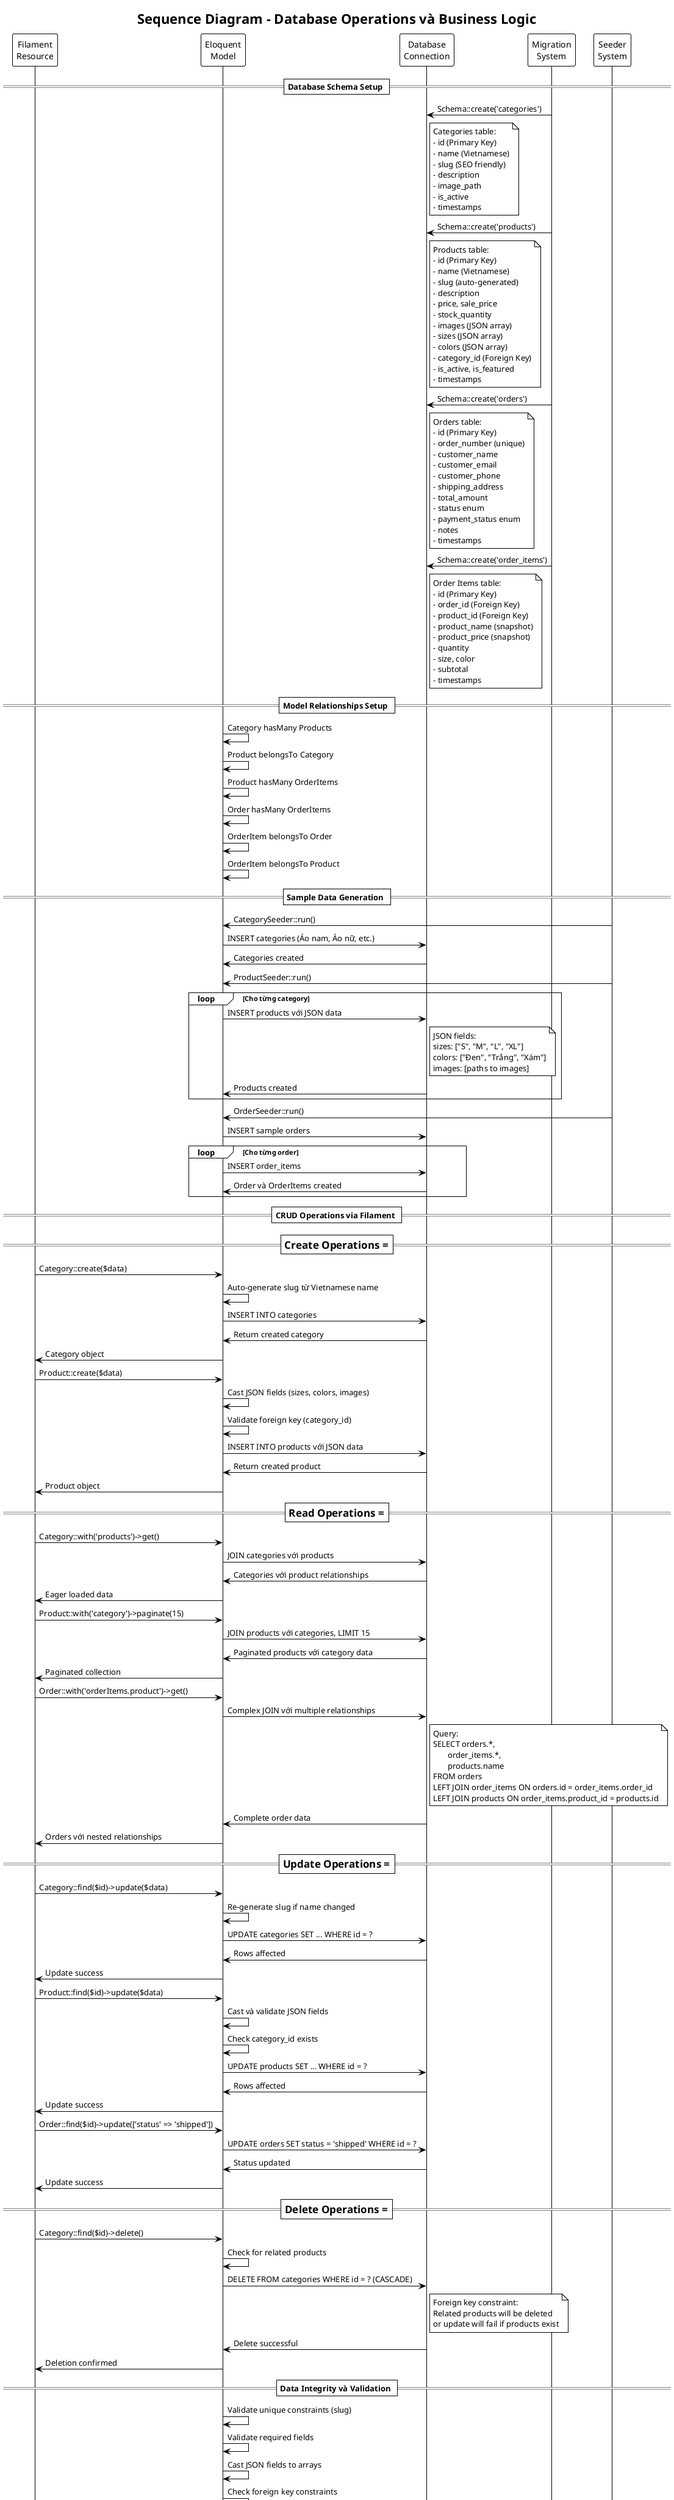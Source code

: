 @startuml SellCloth-Database-Operations-Sequence
!theme plain
title Sequence Diagram - Database Operations và Business Logic

participant "Filament\nResource" as Filament
participant "Eloquent\nModel" as Model
participant "Database\nConnection" as DB
participant "Migration\nSystem" as Migration
participant "Seeder\nSystem" as Seeder

== Database Schema Setup ==
Migration -> DB: Schema::create('categories')
note right of DB
  Categories table:
  - id (Primary Key)
  - name (Vietnamese)
  - slug (SEO friendly)
  - description
  - image_path
  - is_active
  - timestamps
end note

Migration -> DB: Schema::create('products')
note right of DB
  Products table:
  - id (Primary Key) 
  - name (Vietnamese)
  - slug (auto-generated)
  - description
  - price, sale_price
  - stock_quantity
  - images (JSON array)
  - sizes (JSON array)
  - colors (JSON array)
  - category_id (Foreign Key)
  - is_active, is_featured
  - timestamps
end note

Migration -> DB: Schema::create('orders')
note right of DB
  Orders table:
  - id (Primary Key)
  - order_number (unique)
  - customer_name
  - customer_email
  - customer_phone
  - shipping_address
  - total_amount
  - status enum
  - payment_status enum
  - notes
  - timestamps
end note

Migration -> DB: Schema::create('order_items')
note right of DB
  Order Items table:
  - id (Primary Key)
  - order_id (Foreign Key)
  - product_id (Foreign Key)
  - product_name (snapshot)
  - product_price (snapshot)
  - quantity
  - size, color
  - subtotal
  - timestamps
end note

== Model Relationships Setup ==
Model -> Model: Category hasMany Products
Model -> Model: Product belongsTo Category
Model -> Model: Product hasMany OrderItems
Model -> Model: Order hasMany OrderItems
Model -> Model: OrderItem belongsTo Order
Model -> Model: OrderItem belongsTo Product

== Sample Data Generation ==
Seeder -> Model: CategorySeeder::run()
Model -> DB: INSERT categories (Áo nam, Áo nữ, etc.)
DB -> Model: Categories created

Seeder -> Model: ProductSeeder::run()
loop Cho từng category
    Model -> DB: INSERT products với JSON data
    note right of DB
      JSON fields:
      sizes: ["S", "M", "L", "XL"]
      colors: ["Đen", "Trắng", "Xám"]
      images: [paths to images]
    end note
    DB -> Model: Products created
end

Seeder -> Model: OrderSeeder::run()
Model -> DB: INSERT sample orders
loop Cho từng order
    Model -> DB: INSERT order_items
    DB -> Model: Order và OrderItems created
end

== CRUD Operations via Filament ==

=== Create Operations ===
Filament -> Model: Category::create($data)
Model -> Model: Auto-generate slug từ Vietnamese name
Model -> DB: INSERT INTO categories
DB -> Model: Return created category
Model -> Filament: Category object

Filament -> Model: Product::create($data)
Model -> Model: Cast JSON fields (sizes, colors, images)
Model -> Model: Validate foreign key (category_id)
Model -> DB: INSERT INTO products với JSON data
DB -> Model: Return created product
Model -> Filament: Product object

=== Read Operations ===
Filament -> Model: Category::with('products')->get()
Model -> DB: JOIN categories với products
DB -> Model: Categories với product relationships
Model -> Filament: Eager loaded data

Filament -> Model: Product::with('category')->paginate(15)
Model -> DB: JOIN products với categories, LIMIT 15
DB -> Model: Paginated products với category data
Model -> Filament: Paginated collection

Filament -> Model: Order::with('orderItems.product')->get()
Model -> DB: Complex JOIN với multiple relationships
note right of DB
  Query:
  SELECT orders.*, 
         order_items.*, 
         products.name
  FROM orders 
  LEFT JOIN order_items ON orders.id = order_items.order_id
  LEFT JOIN products ON order_items.product_id = products.id
end note
DB -> Model: Complete order data
Model -> Filament: Orders với nested relationships

=== Update Operations ===
Filament -> Model: Category::find($id)->update($data)
Model -> Model: Re-generate slug if name changed
Model -> DB: UPDATE categories SET ... WHERE id = ?
DB -> Model: Rows affected
Model -> Filament: Update success

Filament -> Model: Product::find($id)->update($data)
Model -> Model: Cast và validate JSON fields
Model -> Model: Check category_id exists
Model -> DB: UPDATE products SET ... WHERE id = ?
DB -> Model: Rows affected
Model -> Filament: Update success

Filament -> Model: Order::find($id)->update(['status' => 'shipped'])
Model -> DB: UPDATE orders SET status = 'shipped' WHERE id = ?
DB -> Model: Status updated
Model -> Filament: Update success

=== Delete Operations ===
Filament -> Model: Category::find($id)->delete()
Model -> Model: Check for related products
Model -> DB: DELETE FROM categories WHERE id = ? (CASCADE)
note right of DB
  Foreign key constraint:
  Related products will be deleted
  or update will fail if products exist
end note
DB -> Model: Delete successful
Model -> Filament: Deletion confirmed

== Data Integrity và Validation ==
Model -> Model: Validate unique constraints (slug)
Model -> Model: Validate required fields
Model -> Model: Cast JSON fields to arrays
Model -> Model: Check foreign key constraints
Model -> DB: Execute với proper constraints
DB -> Model: Success hoặc constraint violation
Model -> Filament: Validation results

note right of Model
  Business rules enforced:
  - Category slug uniqueness
  - Product price >= 0
  - Order total calculation
  - Stock quantity tracking
  - JSON field structure
end note

@enduml
